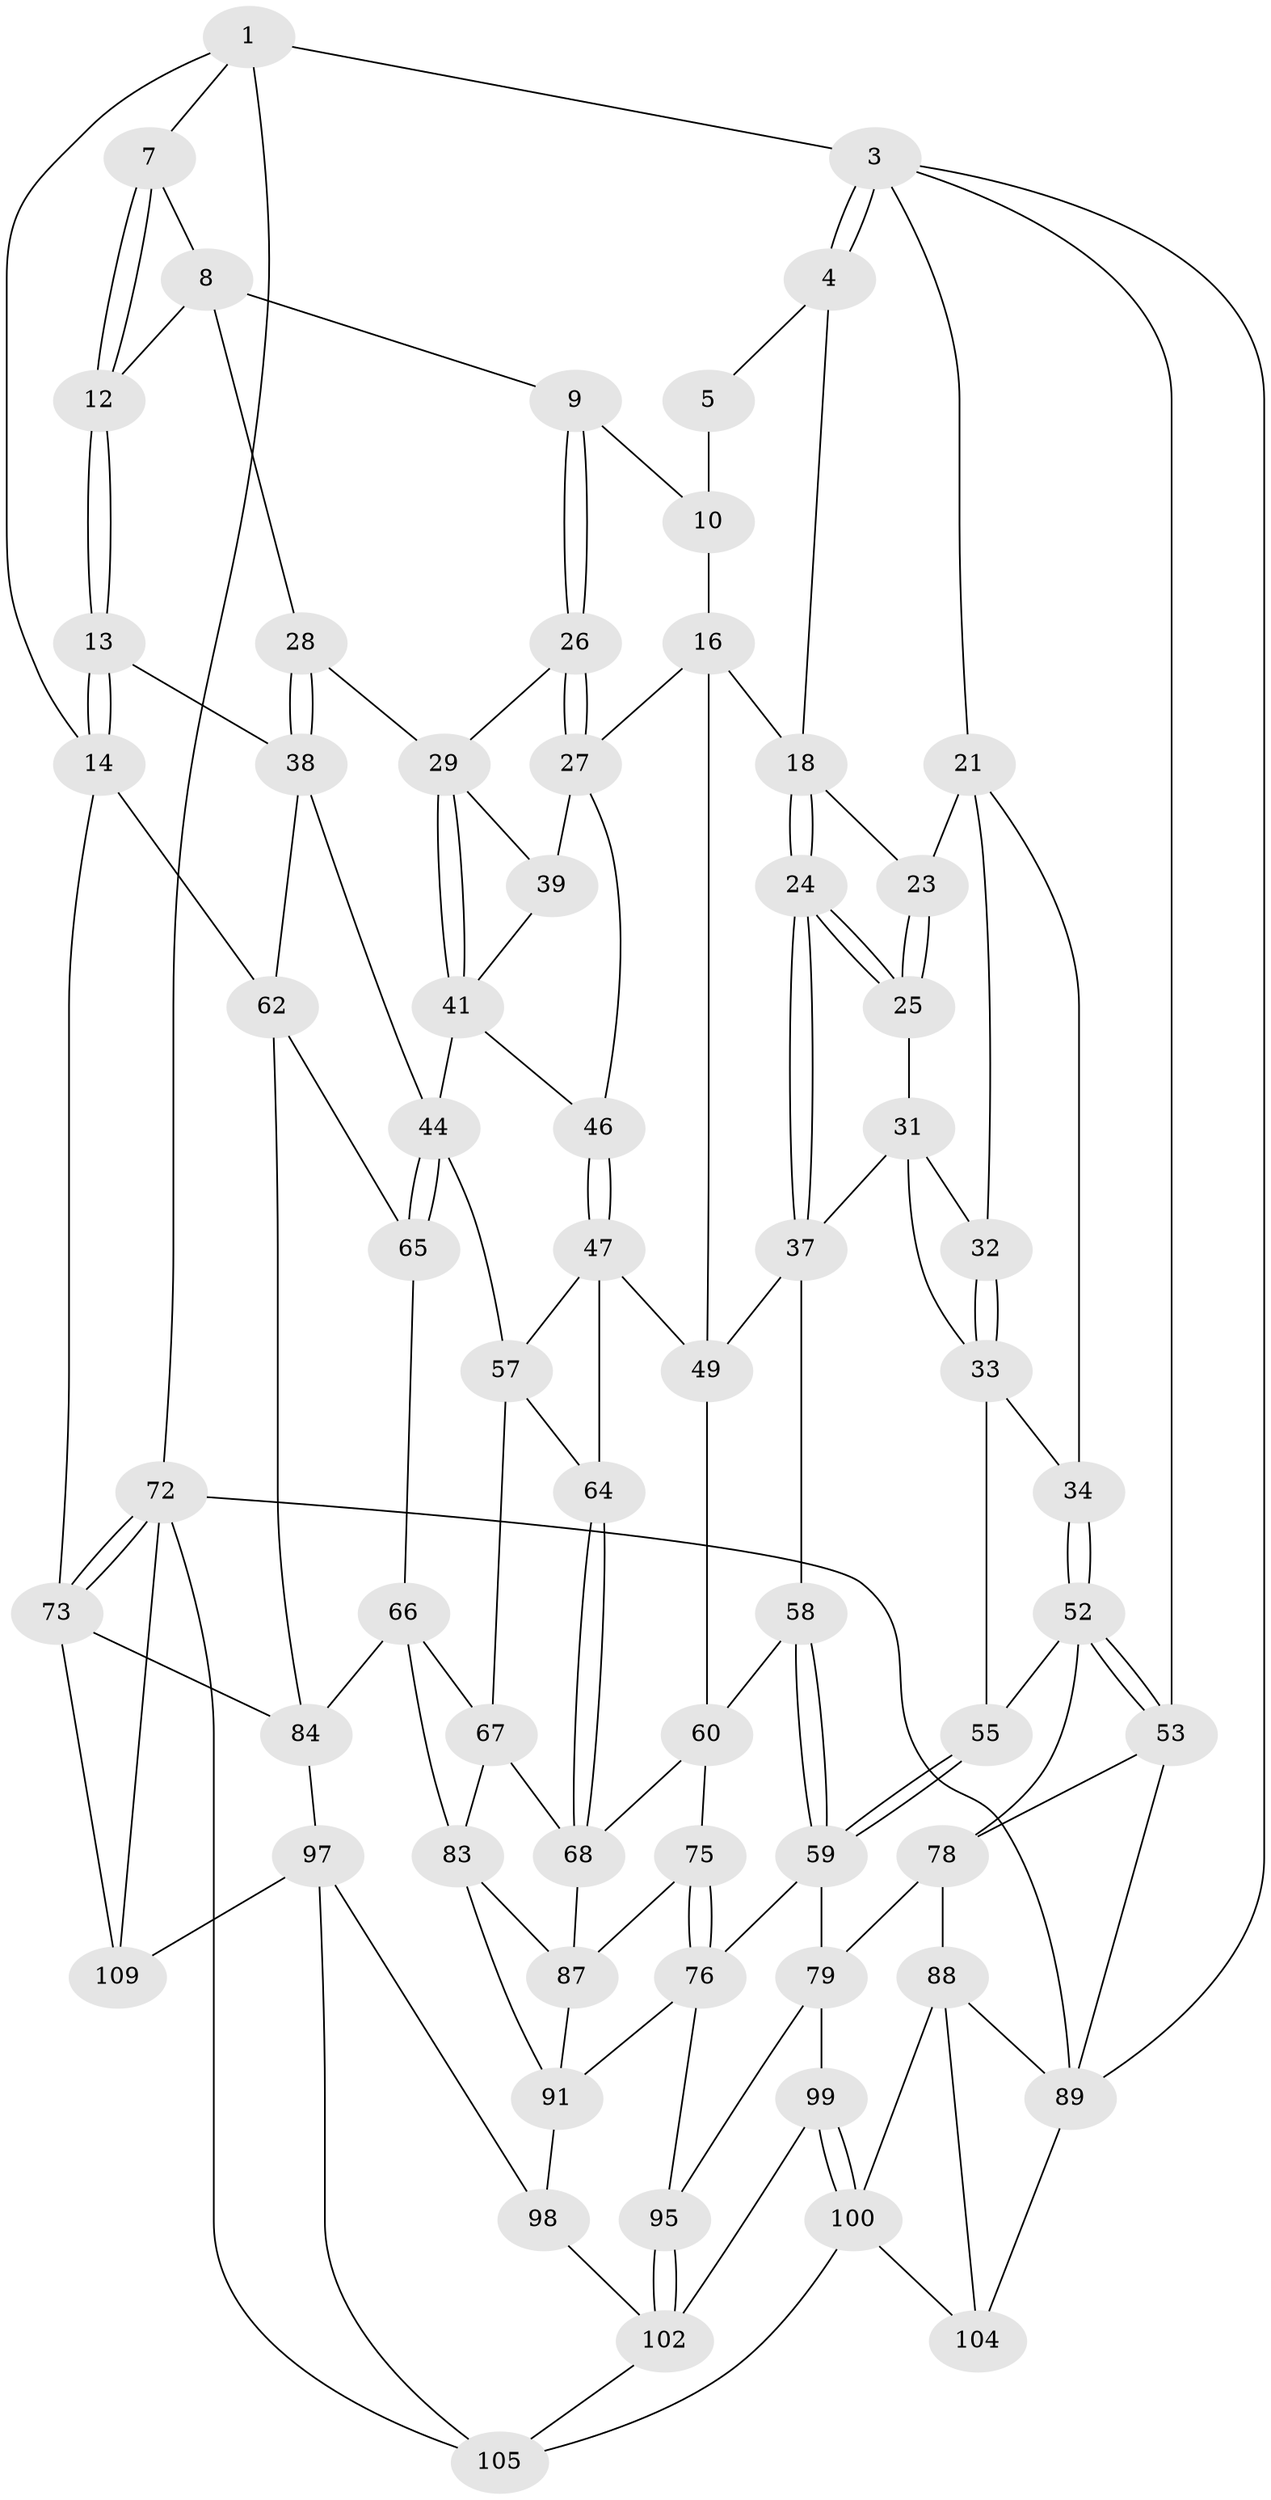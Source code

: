 // Generated by graph-tools (version 1.1) at 2025/52/02/27/25 19:52:37]
// undirected, 67 vertices, 146 edges
graph export_dot {
graph [start="1"]
  node [color=gray90,style=filled];
  1 [pos="+0.774546261237752+0",super="+2"];
  3 [pos="+0+0",super="+20"];
  4 [pos="+0.3391224942905579+0"];
  5 [pos="+0.41451925035015763+0",super="+6"];
  7 [pos="+0.7852993786075029+0"];
  8 [pos="+0.7738797818303186+0.02045995629587081",super="+15"];
  9 [pos="+0.7270130647850347+0.08971451024723566"];
  10 [pos="+0.6488132880506948+0",super="+11"];
  12 [pos="+0.9456049365751358+0.09935878086666888"];
  13 [pos="+1+0.05848738184857382"];
  14 [pos="+1+0",super="+61"];
  16 [pos="+0.5834048764145348+0.1483358220654805",super="+17"];
  18 [pos="+0.5118559010696736+0.17125330519674434",super="+19"];
  21 [pos="+0.13104890959362334+0.143845199371239",super="+22"];
  23 [pos="+0.30332106650111124+0"];
  24 [pos="+0.4036260238659416+0.22539307465837288"];
  25 [pos="+0.3564848734735192+0.17924504193185675"];
  26 [pos="+0.7253287955394725+0.10281099225743004"];
  27 [pos="+0.6317343366512189+0.16047714966038712",super="+40"];
  28 [pos="+0.8459631141198742+0.15444856456538505"];
  29 [pos="+0.8289320403243221+0.15878555663360577",super="+30"];
  31 [pos="+0.31033957075095286+0.1934276292143345",super="+35"];
  32 [pos="+0.2982877086081969+0.18885074263213786"];
  33 [pos="+0.20919165371170406+0.23122301835161366",super="+36"];
  34 [pos="+0.14893051627249174+0.19532119707483506"];
  37 [pos="+0.3829715819545872+0.26626201712534836",super="+51"];
  38 [pos="+0.9070664234895851+0.3031324157669937",super="+43"];
  39 [pos="+0.7485097091159497+0.2306185712079757"];
  41 [pos="+0.81418375666386+0.31005435037533385",super="+42"];
  44 [pos="+0.8651955094761901+0.3566881492410367",super="+45"];
  46 [pos="+0.6681345450947394+0.3045244275624934"];
  47 [pos="+0.6659656963975386+0.31564812155028615",super="+48"];
  49 [pos="+0.5637269108613284+0.3334523723546333",super="+50"];
  52 [pos="+0.10827771928300911+0.3071204867679941",super="+56"];
  53 [pos="+0+0.3830567341315264",super="+54"];
  55 [pos="+0.2878996768827456+0.340733275497846"];
  57 [pos="+0.7625804428274752+0.32826013302798884",super="+63"];
  58 [pos="+0.44579038352875267+0.3777115817115369"];
  59 [pos="+0.3607886317089624+0.46023152913453624",super="+77"];
  60 [pos="+0.5047868903640036+0.38300724240046236",super="+70"];
  62 [pos="+0.9713337290332077+0.36339932152298576",super="+71"];
  64 [pos="+0.6513096444053738+0.39191862372467096"];
  65 [pos="+0.8400136108222276+0.42645899193648606"];
  66 [pos="+0.802701575588351+0.44794454356193036",super="+82"];
  67 [pos="+0.7628193503364963+0.44000509999915693",super="+81"];
  68 [pos="+0.6171485825358255+0.46316757989192253",super="+69"];
  72 [pos="+1+1",super="+110"];
  73 [pos="+1+0.7808045167791668",super="+74"];
  75 [pos="+0.46459627561227745+0.5087213122191857"];
  76 [pos="+0.3800955954569476+0.5270393172784017",super="+93"];
  78 [pos="+0.16644786882027807+0.46357365449656285",super="+80"];
  79 [pos="+0.26652361200495467+0.581595779461987",super="+96"];
  83 [pos="+0.7124872082263961+0.5757928675355918",super="+86"];
  84 [pos="+1+0.7094102194498648",super="+85"];
  87 [pos="+0.5969654105552346+0.5229055011566776",super="+90"];
  88 [pos="+0.1809998553676116+0.6082247837428049",super="+101"];
  89 [pos="+0+0.5517004787036587",super="+94"];
  91 [pos="+0.591887214227455+0.6421720023856956",super="+92"];
  95 [pos="+0.4410707015526212+0.7175651553200272"];
  97 [pos="+0.7394379258176453+0.7916311156521774",super="+108"];
  98 [pos="+0.5818625320716734+0.7593224265921417"];
  99 [pos="+0.35945896525889287+0.8141660492159025"];
  100 [pos="+0.34951022583753244+0.8214877997831493",super="+107"];
  102 [pos="+0.48750744381179917+0.786290420979371",super="+103"];
  104 [pos="+0+1"];
  105 [pos="+0.5305545008738272+1",super="+106"];
  109 [pos="+0.7893715139789818+0.9698806695036152"];
  1 -- 7;
  1 -- 72;
  1 -- 3;
  1 -- 14;
  3 -- 4;
  3 -- 4;
  3 -- 21;
  3 -- 53;
  3 -- 89;
  4 -- 5;
  4 -- 18;
  5 -- 10 [weight=2];
  7 -- 8;
  7 -- 12;
  7 -- 12;
  8 -- 9;
  8 -- 12;
  8 -- 28;
  9 -- 10;
  9 -- 26;
  9 -- 26;
  10 -- 16;
  12 -- 13;
  12 -- 13;
  13 -- 14;
  13 -- 14;
  13 -- 38;
  14 -- 62;
  14 -- 73;
  16 -- 27;
  16 -- 18;
  16 -- 49;
  18 -- 24;
  18 -- 24;
  18 -- 23;
  21 -- 34;
  21 -- 32;
  21 -- 23;
  23 -- 25;
  23 -- 25;
  24 -- 25;
  24 -- 25;
  24 -- 37;
  24 -- 37;
  25 -- 31;
  26 -- 27;
  26 -- 27;
  26 -- 29;
  27 -- 46;
  27 -- 39;
  28 -- 29;
  28 -- 38;
  28 -- 38;
  29 -- 41;
  29 -- 41;
  29 -- 39;
  31 -- 32;
  31 -- 33;
  31 -- 37;
  32 -- 33;
  32 -- 33;
  33 -- 34;
  33 -- 55;
  34 -- 52;
  34 -- 52;
  37 -- 58;
  37 -- 49;
  38 -- 62;
  38 -- 44;
  39 -- 41;
  41 -- 44;
  41 -- 46;
  44 -- 65;
  44 -- 65;
  44 -- 57;
  46 -- 47;
  46 -- 47;
  47 -- 57;
  47 -- 64;
  47 -- 49;
  49 -- 60;
  52 -- 53;
  52 -- 53;
  52 -- 78;
  52 -- 55;
  53 -- 78;
  53 -- 89;
  55 -- 59;
  55 -- 59;
  57 -- 64;
  57 -- 67;
  58 -- 59;
  58 -- 59;
  58 -- 60;
  59 -- 76;
  59 -- 79;
  60 -- 75;
  60 -- 68;
  62 -- 65;
  62 -- 84;
  64 -- 68;
  64 -- 68;
  65 -- 66;
  66 -- 67;
  66 -- 83;
  66 -- 84;
  67 -- 83;
  67 -- 68;
  68 -- 87;
  72 -- 73;
  72 -- 73;
  72 -- 109;
  72 -- 89;
  72 -- 105;
  73 -- 109;
  73 -- 84;
  75 -- 76;
  75 -- 76;
  75 -- 87;
  76 -- 95;
  76 -- 91;
  78 -- 88;
  78 -- 79;
  79 -- 99;
  79 -- 95;
  83 -- 91;
  83 -- 87;
  84 -- 97;
  87 -- 91;
  88 -- 89;
  88 -- 100;
  88 -- 104;
  89 -- 104;
  91 -- 98;
  95 -- 102;
  95 -- 102;
  97 -- 98;
  97 -- 109;
  97 -- 105;
  98 -- 102;
  99 -- 100;
  99 -- 100;
  99 -- 102;
  100 -- 104;
  100 -- 105;
  102 -- 105;
}
